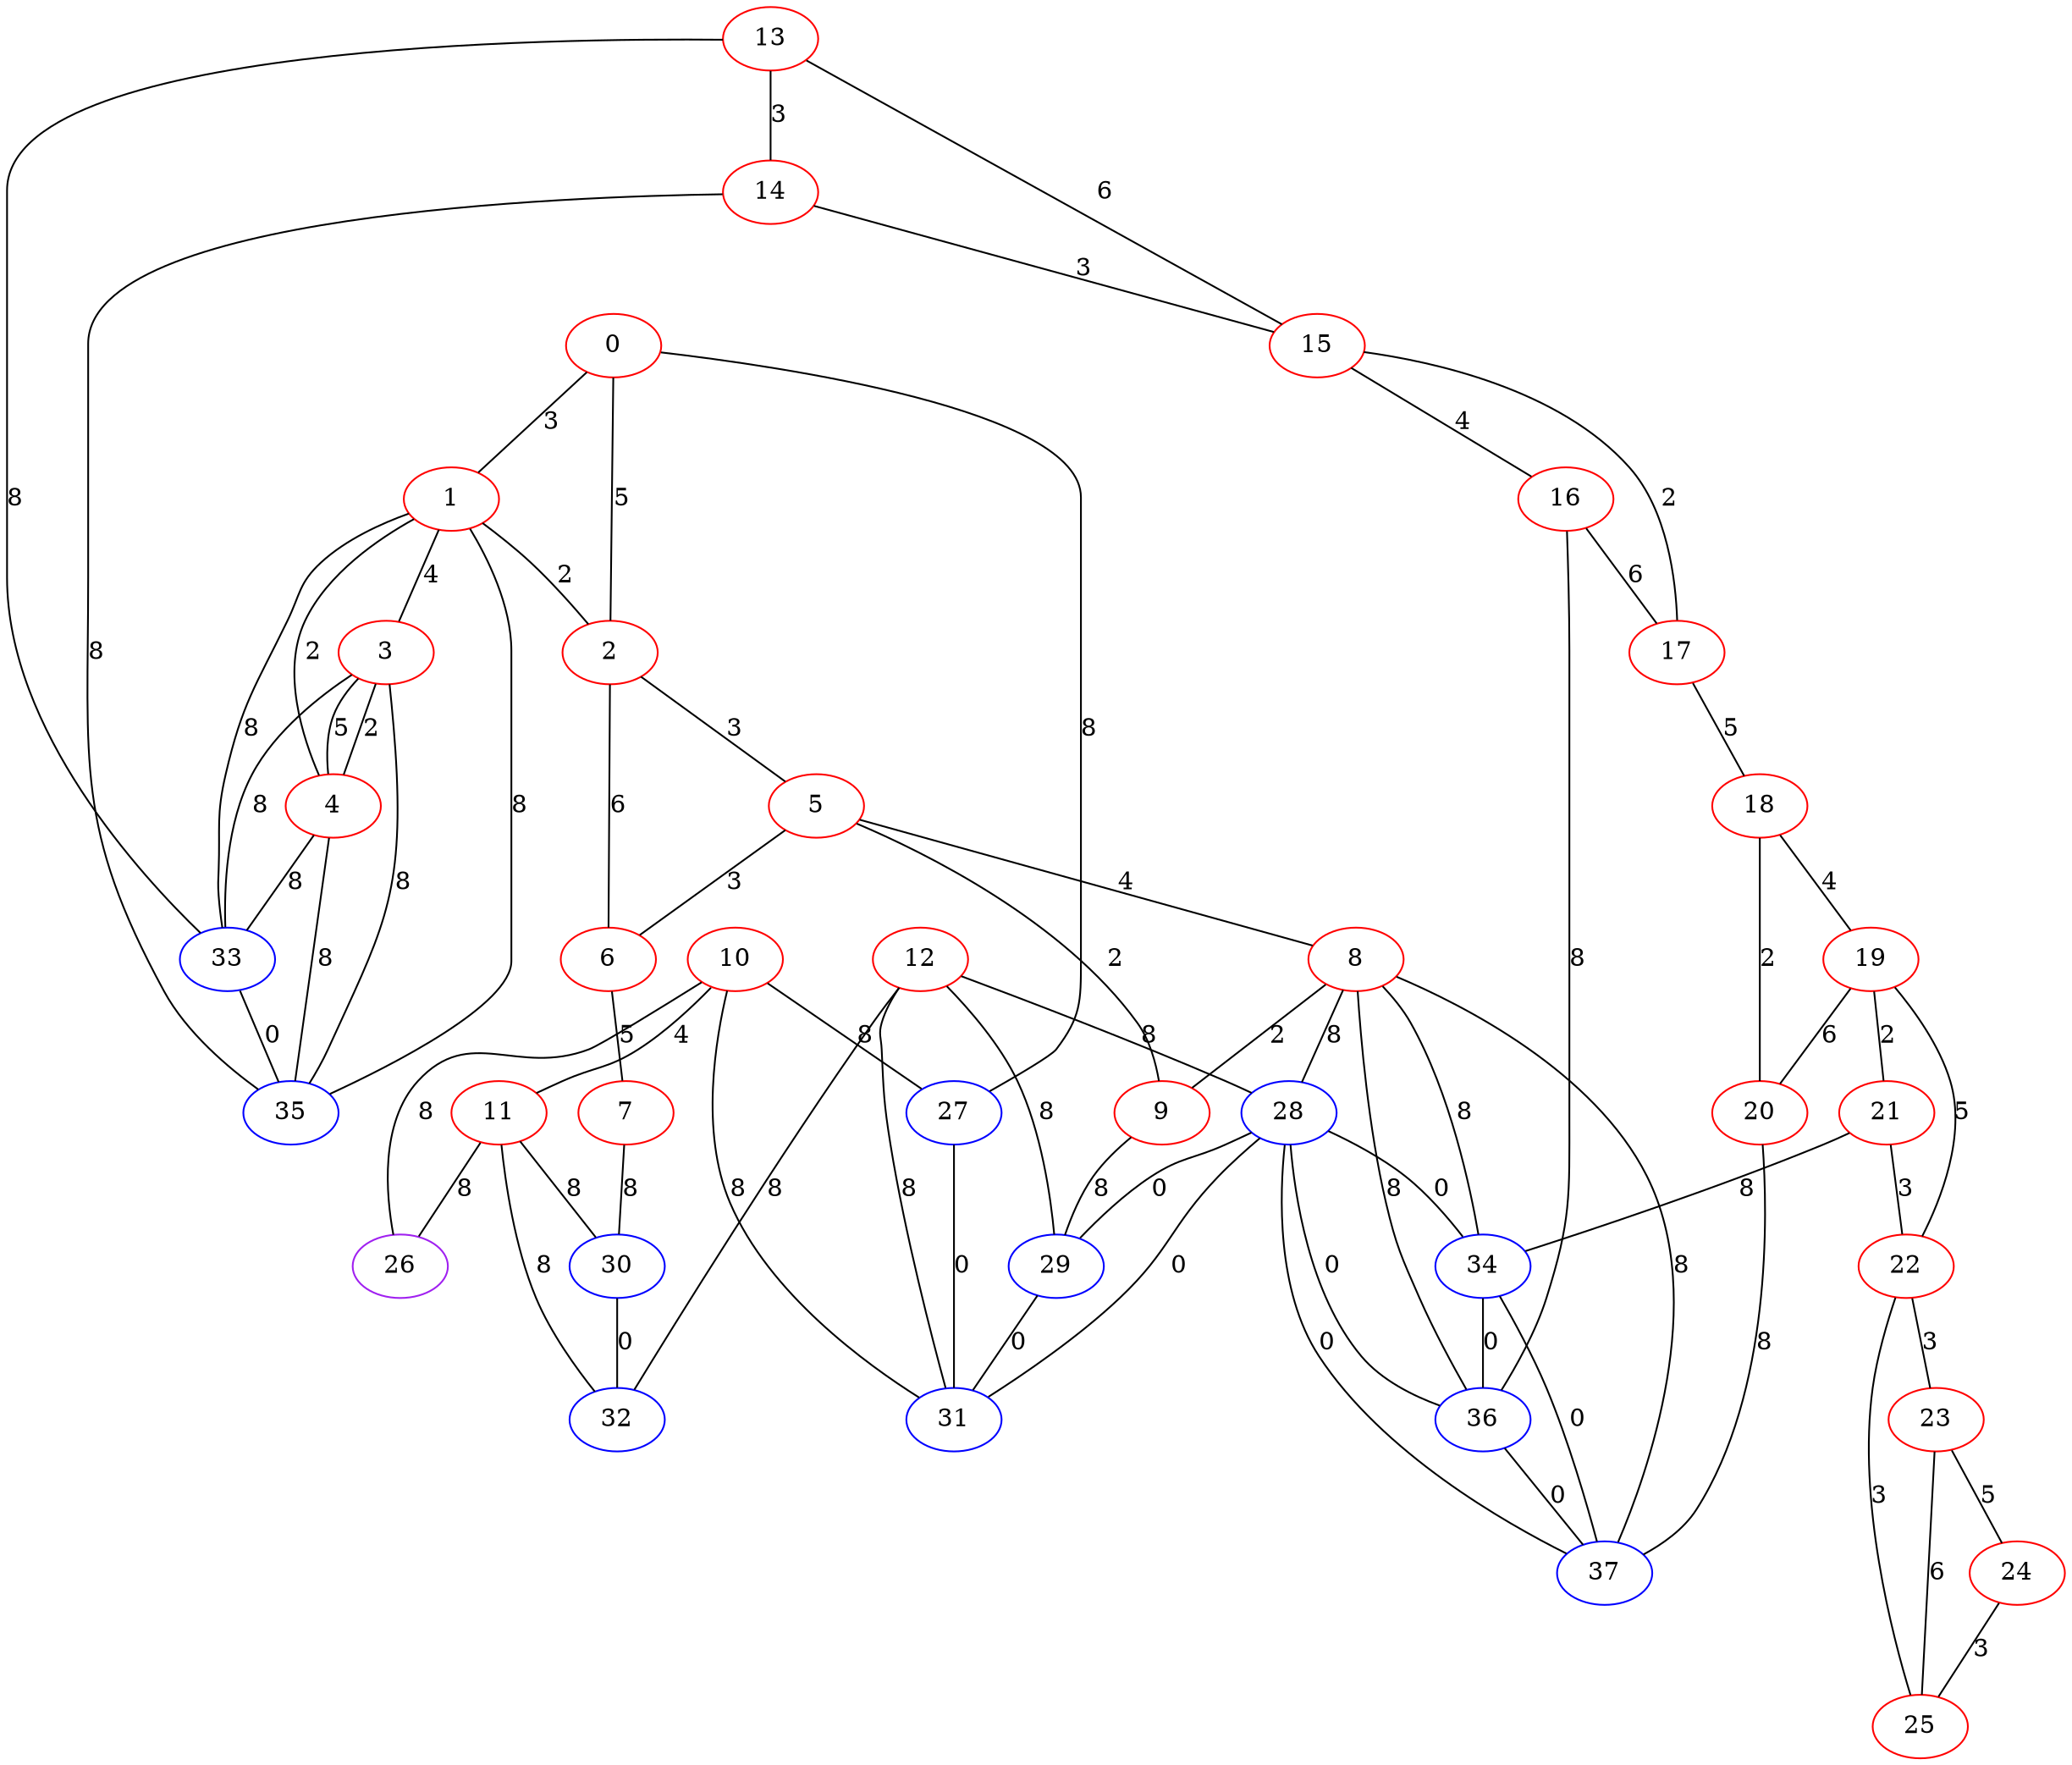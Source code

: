 graph "" {
0 [color=red, weight=1];
1 [color=red, weight=1];
2 [color=red, weight=1];
3 [color=red, weight=1];
4 [color=red, weight=1];
5 [color=red, weight=1];
6 [color=red, weight=1];
7 [color=red, weight=1];
8 [color=red, weight=1];
9 [color=red, weight=1];
10 [color=red, weight=1];
11 [color=red, weight=1];
12 [color=red, weight=1];
13 [color=red, weight=1];
14 [color=red, weight=1];
15 [color=red, weight=1];
16 [color=red, weight=1];
17 [color=red, weight=1];
18 [color=red, weight=1];
19 [color=red, weight=1];
20 [color=red, weight=1];
21 [color=red, weight=1];
22 [color=red, weight=1];
23 [color=red, weight=1];
24 [color=red, weight=1];
25 [color=red, weight=1];
26 [color=purple, weight=4];
27 [color=blue, weight=3];
28 [color=blue, weight=3];
29 [color=blue, weight=3];
30 [color=blue, weight=3];
31 [color=blue, weight=3];
32 [color=blue, weight=3];
33 [color=blue, weight=3];
34 [color=blue, weight=3];
35 [color=blue, weight=3];
36 [color=blue, weight=3];
37 [color=blue, weight=3];
0 -- 1  [key=0, label=3];
0 -- 2  [key=0, label=5];
0 -- 27  [key=0, label=8];
1 -- 33  [key=0, label=8];
1 -- 2  [key=0, label=2];
1 -- 3  [key=0, label=4];
1 -- 4  [key=0, label=2];
1 -- 35  [key=0, label=8];
2 -- 5  [key=0, label=3];
2 -- 6  [key=0, label=6];
3 -- 35  [key=0, label=8];
3 -- 4  [key=0, label=2];
3 -- 4  [key=1, label=5];
3 -- 33  [key=0, label=8];
4 -- 35  [key=0, label=8];
4 -- 33  [key=0, label=8];
5 -- 8  [key=0, label=4];
5 -- 9  [key=0, label=2];
5 -- 6  [key=0, label=3];
6 -- 7  [key=0, label=5];
7 -- 30  [key=0, label=8];
8 -- 34  [key=0, label=8];
8 -- 36  [key=0, label=8];
8 -- 37  [key=0, label=8];
8 -- 9  [key=0, label=2];
8 -- 28  [key=0, label=8];
9 -- 29  [key=0, label=8];
10 -- 27  [key=0, label=8];
10 -- 26  [key=0, label=8];
10 -- 11  [key=0, label=4];
10 -- 31  [key=0, label=8];
11 -- 32  [key=0, label=8];
11 -- 26  [key=0, label=8];
11 -- 30  [key=0, label=8];
12 -- 32  [key=0, label=8];
12 -- 28  [key=0, label=8];
12 -- 29  [key=0, label=8];
12 -- 31  [key=0, label=8];
13 -- 33  [key=0, label=8];
13 -- 14  [key=0, label=3];
13 -- 15  [key=0, label=6];
14 -- 35  [key=0, label=8];
14 -- 15  [key=0, label=3];
15 -- 16  [key=0, label=4];
15 -- 17  [key=0, label=2];
16 -- 17  [key=0, label=6];
16 -- 36  [key=0, label=8];
17 -- 18  [key=0, label=5];
18 -- 19  [key=0, label=4];
18 -- 20  [key=0, label=2];
19 -- 20  [key=0, label=6];
19 -- 21  [key=0, label=2];
19 -- 22  [key=0, label=5];
20 -- 37  [key=0, label=8];
21 -- 34  [key=0, label=8];
21 -- 22  [key=0, label=3];
22 -- 25  [key=0, label=3];
22 -- 23  [key=0, label=3];
23 -- 24  [key=0, label=5];
23 -- 25  [key=0, label=6];
24 -- 25  [key=0, label=3];
27 -- 31  [key=0, label=0];
28 -- 34  [key=0, label=0];
28 -- 36  [key=0, label=0];
28 -- 37  [key=0, label=0];
28 -- 29  [key=0, label=0];
28 -- 31  [key=0, label=0];
29 -- 31  [key=0, label=0];
30 -- 32  [key=0, label=0];
33 -- 35  [key=0, label=0];
34 -- 36  [key=0, label=0];
34 -- 37  [key=0, label=0];
36 -- 37  [key=0, label=0];
}
